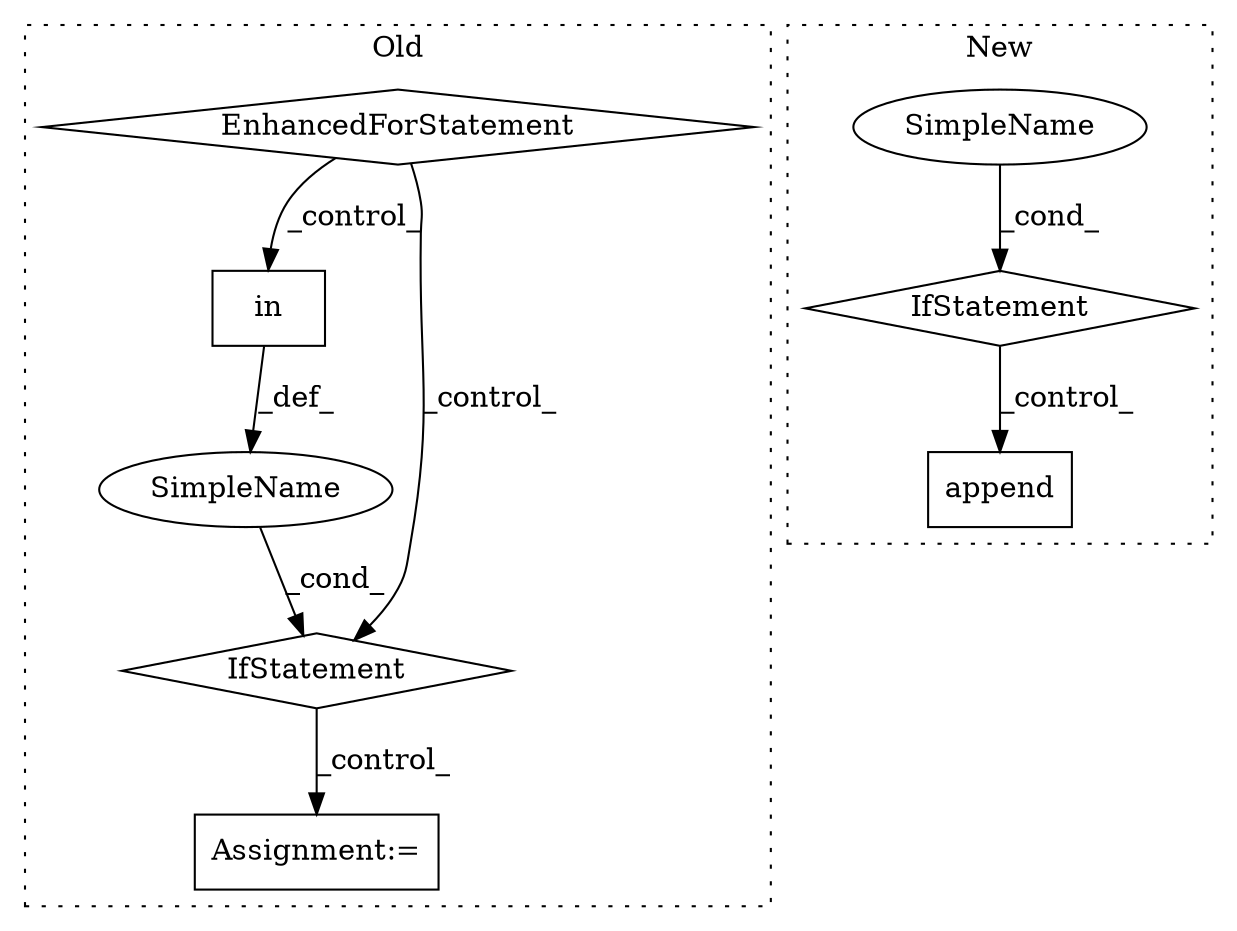 digraph G {
subgraph cluster0 {
1 [label="in" a="105" s="1902" l="46" shape="box"];
3 [label="IfStatement" a="25" s="1892,1948" l="10,2" shape="diamond"];
4 [label="Assignment:=" a="7" s="2084" l="1" shape="box"];
5 [label="SimpleName" a="42" s="" l="" shape="ellipse"];
7 [label="EnhancedForStatement" a="70" s="1721,1811" l="53,2" shape="diamond"];
label = "Old";
style="dotted";
}
subgraph cluster1 {
2 [label="append" a="32" s="1982,2048" l="7,1" shape="box"];
6 [label="IfStatement" a="25" s="1931,1957" l="4,2" shape="diamond"];
8 [label="SimpleName" a="42" s="" l="" shape="ellipse"];
label = "New";
style="dotted";
}
1 -> 5 [label="_def_"];
3 -> 4 [label="_control_"];
5 -> 3 [label="_cond_"];
6 -> 2 [label="_control_"];
7 -> 1 [label="_control_"];
7 -> 3 [label="_control_"];
8 -> 6 [label="_cond_"];
}